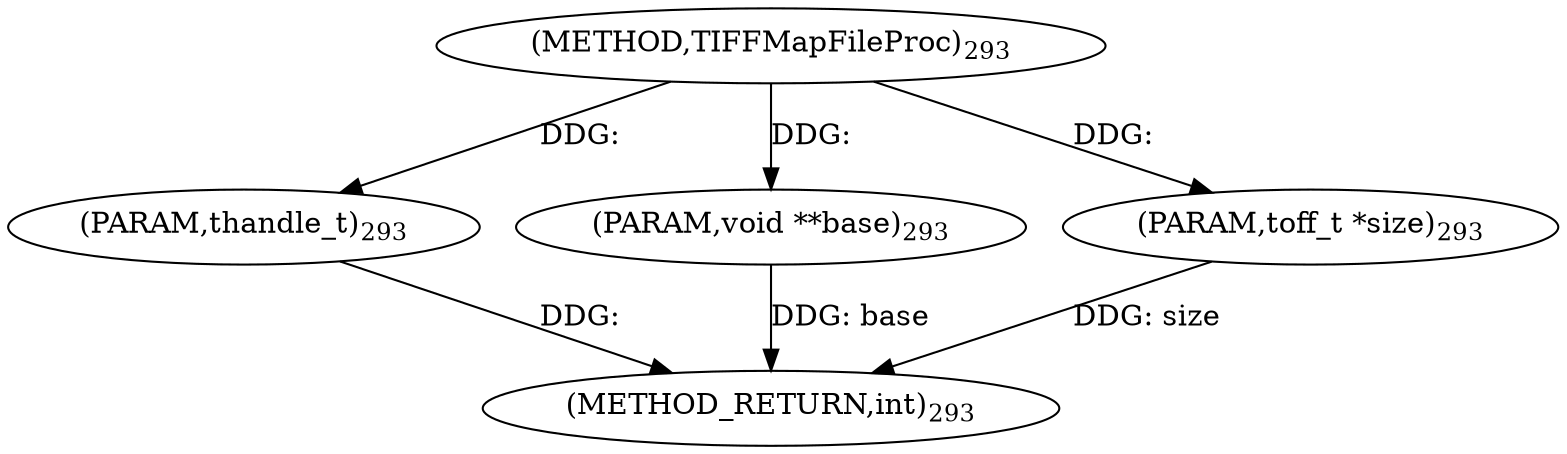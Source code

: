 digraph "TIFFMapFileProc" {  
"8328" [label = <(METHOD,TIFFMapFileProc)<SUB>293</SUB>> ]
"8332" [label = <(METHOD_RETURN,int)<SUB>293</SUB>> ]
"8329" [label = <(PARAM,thandle_t)<SUB>293</SUB>> ]
"8330" [label = <(PARAM,void **base)<SUB>293</SUB>> ]
"8331" [label = <(PARAM,toff_t *size)<SUB>293</SUB>> ]
  "8329" -> "8332"  [ label = "DDG: "] 
  "8330" -> "8332"  [ label = "DDG: base"] 
  "8331" -> "8332"  [ label = "DDG: size"] 
  "8328" -> "8329"  [ label = "DDG: "] 
  "8328" -> "8330"  [ label = "DDG: "] 
  "8328" -> "8331"  [ label = "DDG: "] 
}
